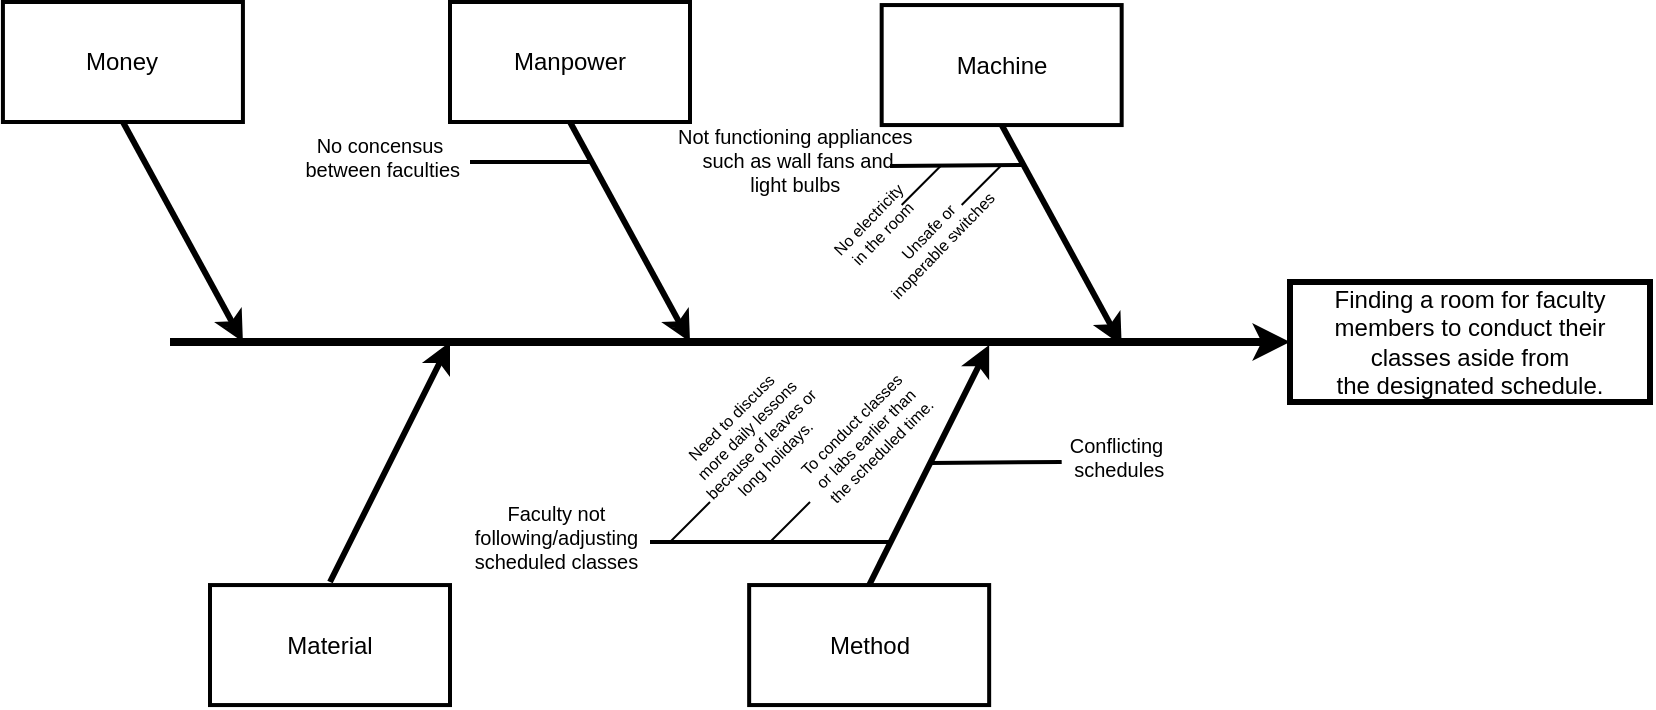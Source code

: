 <mxfile version="22.1.7" type="github">
  <diagram name="Page-1" id="4fc8d65c-f3f6-feb3-4d1c-02f59d9f9886">
    <mxGraphModel dx="1134" dy="606" grid="1" gridSize="10" guides="1" tooltips="1" connect="1" arrows="1" fold="1" page="1" pageScale="1" pageWidth="826" pageHeight="1169" background="none" math="0" shadow="0">
      <root>
        <mxCell id="0" />
        <mxCell id="1" parent="0" />
        <mxCell id="2" value="Money" style="whiteSpace=wrap;strokeWidth=2" parent="1" vertex="1">
          <mxGeometry x="36.458" y="110" width="120" height="60" as="geometry" />
        </mxCell>
        <mxCell id="5" value="Material" style="whiteSpace=wrap;strokeWidth=2" parent="1" vertex="1">
          <mxGeometry x="139.998" y="401.53" width="120" height="60" as="geometry" />
        </mxCell>
        <mxCell id="8" value="Finding a room for faculty members to conduct their classes aside from&#xa;the designated schedule." style="whiteSpace=wrap;strokeWidth=3" parent="1" vertex="1">
          <mxGeometry x="680" y="250" width="180" height="60" as="geometry" />
        </mxCell>
        <mxCell id="9" value="" style="edgeStyle=none;strokeWidth=4" parent="1" target="8" edge="1">
          <mxGeometry width="100" height="100" relative="1" as="geometry">
            <mxPoint x="120" y="280" as="sourcePoint" />
            <mxPoint x="240" y="230" as="targetPoint" />
          </mxGeometry>
        </mxCell>
        <mxCell id="12" value="" style="edgeStyle=none;exitX=0.5;exitY=1;strokeWidth=3" parent="1" source="2" edge="1">
          <mxGeometry width="100" height="100" relative="1" as="geometry">
            <mxPoint x="96.458" y="190" as="sourcePoint" />
            <mxPoint x="156.458" y="280" as="targetPoint" />
          </mxGeometry>
        </mxCell>
        <mxCell id="15" value="" style="edgeStyle=none;exitX=0.5;exitY=0;strokeWidth=3" parent="1" edge="1">
          <mxGeometry width="100" height="100" relative="1" as="geometry">
            <mxPoint x="199.998" y="400" as="sourcePoint" />
            <mxPoint x="259.998" y="280" as="targetPoint" />
          </mxGeometry>
        </mxCell>
        <mxCell id="143" value="Manpower" style="whiteSpace=wrap;strokeWidth=2" parent="1" vertex="1">
          <mxGeometry x="260" y="110.0" width="120" height="60" as="geometry" />
        </mxCell>
        <mxCell id="144" value="Method" style="whiteSpace=wrap;strokeWidth=2" parent="1" vertex="1">
          <mxGeometry x="409.58" y="401.53" width="120" height="60" as="geometry" />
        </mxCell>
        <mxCell id="145" value="" style="edgeStyle=none;exitX=0.5;exitY=1;strokeWidth=3" parent="1" source="143" edge="1">
          <mxGeometry width="100" height="100" relative="1" as="geometry">
            <mxPoint x="320" y="190.0" as="sourcePoint" />
            <mxPoint x="380" y="280.0" as="targetPoint" />
          </mxGeometry>
        </mxCell>
        <mxCell id="146" value="" style="edgeStyle=none;exitX=0.5;exitY=0;strokeWidth=3" parent="1" edge="1">
          <mxGeometry width="100" height="100" relative="1" as="geometry">
            <mxPoint x="469.58" y="401.53" as="sourcePoint" />
            <mxPoint x="529.58" y="281.53" as="targetPoint" />
          </mxGeometry>
        </mxCell>
        <mxCell id="147" value="" style="edgeStyle=none;endArrow=none;strokeWidth=2" parent="1" edge="1">
          <mxGeometry width="100" height="100" relative="1" as="geometry">
            <mxPoint x="270.0" y="190.0" as="sourcePoint" />
            <mxPoint x="330" y="190.0" as="targetPoint" />
          </mxGeometry>
        </mxCell>
        <mxCell id="176" value="No concensus&#xa; between faculties" style="text;spacingTop=-5;fontSize=10;align=center;verticalAlign=middle;points=[]" parent="1" vertex="1">
          <mxGeometry x="210.0" y="180.0" width="30" height="20.0" as="geometry" />
        </mxCell>
        <mxCell id="204" value="Machine" style="whiteSpace=wrap;strokeWidth=2" parent="1" vertex="1">
          <mxGeometry x="475.833" y="111.528" width="120" height="60" as="geometry" />
        </mxCell>
        <mxCell id="206" value="" style="edgeStyle=none;exitX=0.5;exitY=1;strokeWidth=3" parent="1" source="204" edge="1">
          <mxGeometry width="100" height="100" relative="1" as="geometry">
            <mxPoint x="535.833" y="191.528" as="sourcePoint" />
            <mxPoint x="595.833" y="281.528" as="targetPoint" />
          </mxGeometry>
        </mxCell>
        <mxCell id="208" value="" style="edgeStyle=none;endArrow=none;strokeWidth=2" parent="1" edge="1">
          <mxGeometry width="100" height="100" relative="1" as="geometry">
            <mxPoint x="480" y="192" as="sourcePoint" />
            <mxPoint x="545.833" y="191.528" as="targetPoint" />
          </mxGeometry>
        </mxCell>
        <mxCell id="220" value="" style="edgeStyle=none;endArrow=none;" parent="1" edge="1">
          <mxGeometry width="100" height="100" relative="1" as="geometry">
            <mxPoint x="515.833" y="211.528" as="sourcePoint" />
            <mxPoint x="535.833" y="191.528" as="targetPoint" />
          </mxGeometry>
        </mxCell>
        <mxCell id="221" value="" style="edgeStyle=none;endArrow=none;" parent="1" edge="1">
          <mxGeometry width="100" height="100" relative="1" as="geometry">
            <mxPoint x="485.833" y="211.528" as="sourcePoint" />
            <mxPoint x="505.833" y="191.528" as="targetPoint" />
          </mxGeometry>
        </mxCell>
        <mxCell id="237" value="Not functioning appliances&#xa; such as wall fans and&#xa;light bulbs" style="text;spacingTop=-5;fontSize=10;align=center;verticalAlign=middle;points=[]" parent="1" vertex="1">
          <mxGeometry x="417.633" y="181.528" width="30" height="20.0" as="geometry" />
        </mxCell>
        <mxCell id="243" value="No electricity&#xa;in the room" style="text;spacingTop=-5;fontSize=8;align=center;verticalAlign=middle;points=[];rotation=314;" parent="1" vertex="1">
          <mxGeometry x="459.583" y="213.888" width="30" height="20.0" as="geometry" />
        </mxCell>
        <mxCell id="244" value="Unsafe or&#xa;inoperable switches" style="text;spacingTop=-5;fontSize=8;align=center;verticalAlign=middle;points=[];rotation=314;" parent="1" vertex="1">
          <mxGeometry x="489.583" y="219.998" width="30" height="20.0" as="geometry" />
        </mxCell>
        <mxCell id="s7Eno1e-NFzIDyj9ivrK-250" value="" style="edgeStyle=none;endArrow=none;strokeWidth=2" parent="1" edge="1">
          <mxGeometry width="100" height="100" relative="1" as="geometry">
            <mxPoint x="360" y="380" as="sourcePoint" />
            <mxPoint x="480" y="380" as="targetPoint" />
          </mxGeometry>
        </mxCell>
        <mxCell id="s7Eno1e-NFzIDyj9ivrK-251" value="" style="edgeStyle=none;endArrow=none;" parent="1" edge="1">
          <mxGeometry width="100" height="100" relative="1" as="geometry">
            <mxPoint x="419.998" y="380" as="sourcePoint" />
            <mxPoint x="439.998" y="360" as="targetPoint" />
          </mxGeometry>
        </mxCell>
        <mxCell id="s7Eno1e-NFzIDyj9ivrK-252" value="" style="edgeStyle=none;endArrow=none;" parent="1" edge="1">
          <mxGeometry width="100" height="100" relative="1" as="geometry">
            <mxPoint x="370" y="380" as="sourcePoint" />
            <mxPoint x="390" y="360" as="targetPoint" />
          </mxGeometry>
        </mxCell>
        <mxCell id="s7Eno1e-NFzIDyj9ivrK-253" value="Faculty not &#xa;following/adjusting &#xa;scheduled classes" style="text;spacingTop=-5;fontSize=10;align=center;verticalAlign=middle;points=[]" parent="1" vertex="1">
          <mxGeometry x="280" y="370" width="66.46" height="20" as="geometry" />
        </mxCell>
        <mxCell id="s7Eno1e-NFzIDyj9ivrK-254" value="Need to discuss&#xa; more daily lessons&#xa; because of leaves or&#xa; long holidays." style="text;spacingTop=-5;fontSize=8;align=center;verticalAlign=middle;points=[];direction=west;rotation=315;" parent="1" vertex="1">
          <mxGeometry x="397.996" y="319.999" width="30" height="20.0" as="geometry" />
        </mxCell>
        <mxCell id="s7Eno1e-NFzIDyj9ivrK-255" value="To conduct classes&#xa;or labs earlier than&#xa; the scheduled time." style="text;spacingTop=-5;fontSize=8;align=center;verticalAlign=middle;points=[];direction=west;rotation=315;" parent="1" vertex="1">
          <mxGeometry x="454.576" y="319.999" width="30" height="20.0" as="geometry" />
        </mxCell>
        <mxCell id="ZZ1RSUUCTs8i_IWDAZBm-244" value="" style="edgeStyle=none;endArrow=none;strokeWidth=2" edge="1" parent="1">
          <mxGeometry width="100" height="100" relative="1" as="geometry">
            <mxPoint x="500" y="340.47" as="sourcePoint" />
            <mxPoint x="565.833" y="339.998" as="targetPoint" />
          </mxGeometry>
        </mxCell>
        <mxCell id="ZZ1RSUUCTs8i_IWDAZBm-245" value="Conflicting&#xa; schedules" style="text;spacingTop=-5;fontSize=10;align=center;verticalAlign=middle;points=[]" vertex="1" parent="1">
          <mxGeometry x="560" y="330" width="66.46" height="20" as="geometry" />
        </mxCell>
      </root>
    </mxGraphModel>
  </diagram>
</mxfile>
